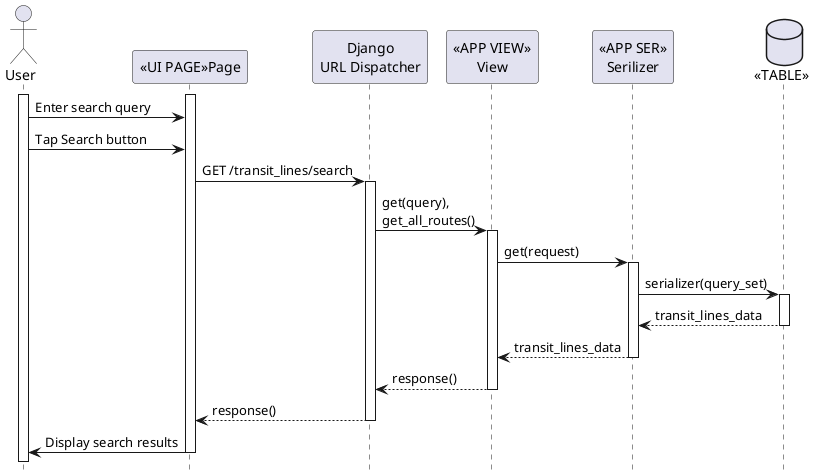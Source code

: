 @startuml search_transit_lines

hide footbox

actor User
participant "<<UI PAGE>>Page" as UI
participant "Django\nURL Dispatcher" as API
participant "<<APP VIEW>>\nView" as view_
participant "<<APP SER>>\nSerilizer" as serializer_
database "<<TABLE>>" as table_

activate User
activate UI
User -> UI: Enter search query
User -> UI: Tap Search button

UI -> API: GET /transit_lines/search
activate API

API -> view_: get(query),\nget_all_routes()
activate view_

view_ -> serializer_: get(request)
activate serializer_

serializer_ -> table_: serializer(query_set)
activate table_

table_ --> serializer_: transit_lines_data
deactivate table_

serializer_ --> view_: transit_lines_data
deactivate serializer_

view_ --> API: response()
deactivate view_

API --> UI: response()
deactivate API

UI -> User: Display search results
deactivate UI


@enduml
